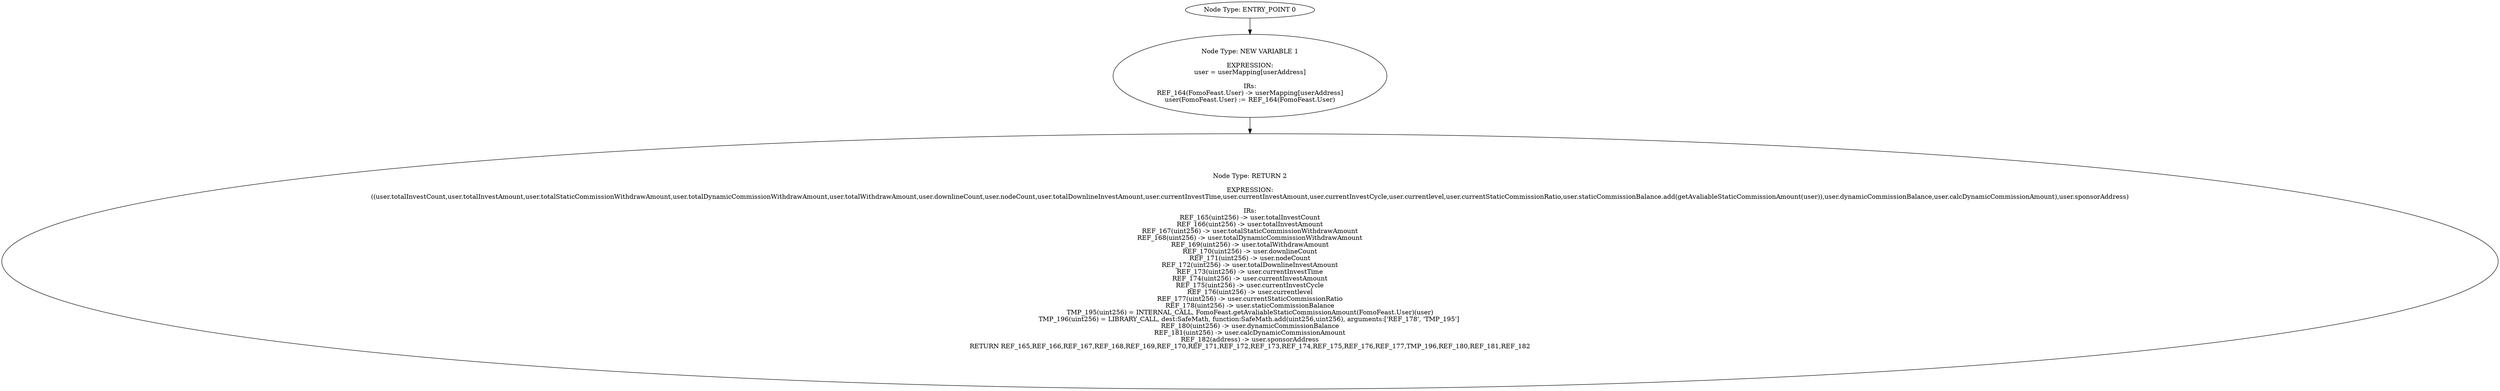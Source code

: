 digraph{
0[label="Node Type: ENTRY_POINT 0
"];
0->1;
1[label="Node Type: NEW VARIABLE 1

EXPRESSION:
user = userMapping[userAddress]

IRs:
REF_164(FomoFeast.User) -> userMapping[userAddress]
user(FomoFeast.User) := REF_164(FomoFeast.User)"];
1->2;
2[label="Node Type: RETURN 2

EXPRESSION:
((user.totalInvestCount,user.totalInvestAmount,user.totalStaticCommissionWithdrawAmount,user.totalDynamicCommissionWithdrawAmount,user.totalWithdrawAmount,user.downlineCount,user.nodeCount,user.totalDownlineInvestAmount,user.currentInvestTime,user.currentInvestAmount,user.currentInvestCycle,user.currentlevel,user.currentStaticCommissionRatio,user.staticCommissionBalance.add(getAvaliableStaticCommissionAmount(user)),user.dynamicCommissionBalance,user.calcDynamicCommissionAmount),user.sponsorAddress)

IRs:
REF_165(uint256) -> user.totalInvestCount
REF_166(uint256) -> user.totalInvestAmount
REF_167(uint256) -> user.totalStaticCommissionWithdrawAmount
REF_168(uint256) -> user.totalDynamicCommissionWithdrawAmount
REF_169(uint256) -> user.totalWithdrawAmount
REF_170(uint256) -> user.downlineCount
REF_171(uint256) -> user.nodeCount
REF_172(uint256) -> user.totalDownlineInvestAmount
REF_173(uint256) -> user.currentInvestTime
REF_174(uint256) -> user.currentInvestAmount
REF_175(uint256) -> user.currentInvestCycle
REF_176(uint256) -> user.currentlevel
REF_177(uint256) -> user.currentStaticCommissionRatio
REF_178(uint256) -> user.staticCommissionBalance
TMP_195(uint256) = INTERNAL_CALL, FomoFeast.getAvaliableStaticCommissionAmount(FomoFeast.User)(user)
TMP_196(uint256) = LIBRARY_CALL, dest:SafeMath, function:SafeMath.add(uint256,uint256), arguments:['REF_178', 'TMP_195'] 
REF_180(uint256) -> user.dynamicCommissionBalance
REF_181(uint256) -> user.calcDynamicCommissionAmount
REF_182(address) -> user.sponsorAddress
RETURN REF_165,REF_166,REF_167,REF_168,REF_169,REF_170,REF_171,REF_172,REF_173,REF_174,REF_175,REF_176,REF_177,TMP_196,REF_180,REF_181,REF_182"];
}
